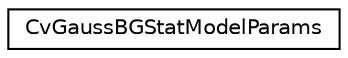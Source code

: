 digraph "Graphical Class Hierarchy"
{
 // LATEX_PDF_SIZE
  edge [fontname="Helvetica",fontsize="10",labelfontname="Helvetica",labelfontsize="10"];
  node [fontname="Helvetica",fontsize="10",shape=record];
  rankdir="LR";
  Node0 [label="CvGaussBGStatModelParams",height=0.2,width=0.4,color="black", fillcolor="white", style="filled",URL="$struct_cv_gauss_b_g_stat_model_params.html",tooltip=" "];
}
